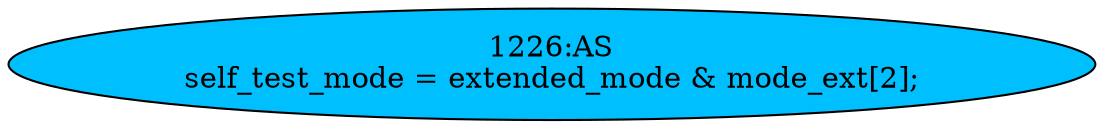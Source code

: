 strict digraph "" {
	node [label="\N"];
	"1226:AS"	 [ast="<pyverilog.vparser.ast.Assign object at 0x7fd773257710>",
		def_var="['self_test_mode']",
		fillcolor=deepskyblue,
		label="1226:AS
self_test_mode = extended_mode & mode_ext[2];",
		statements="[]",
		style=filled,
		typ=Assign,
		use_var="['extended_mode', 'mode_ext']"];
}
